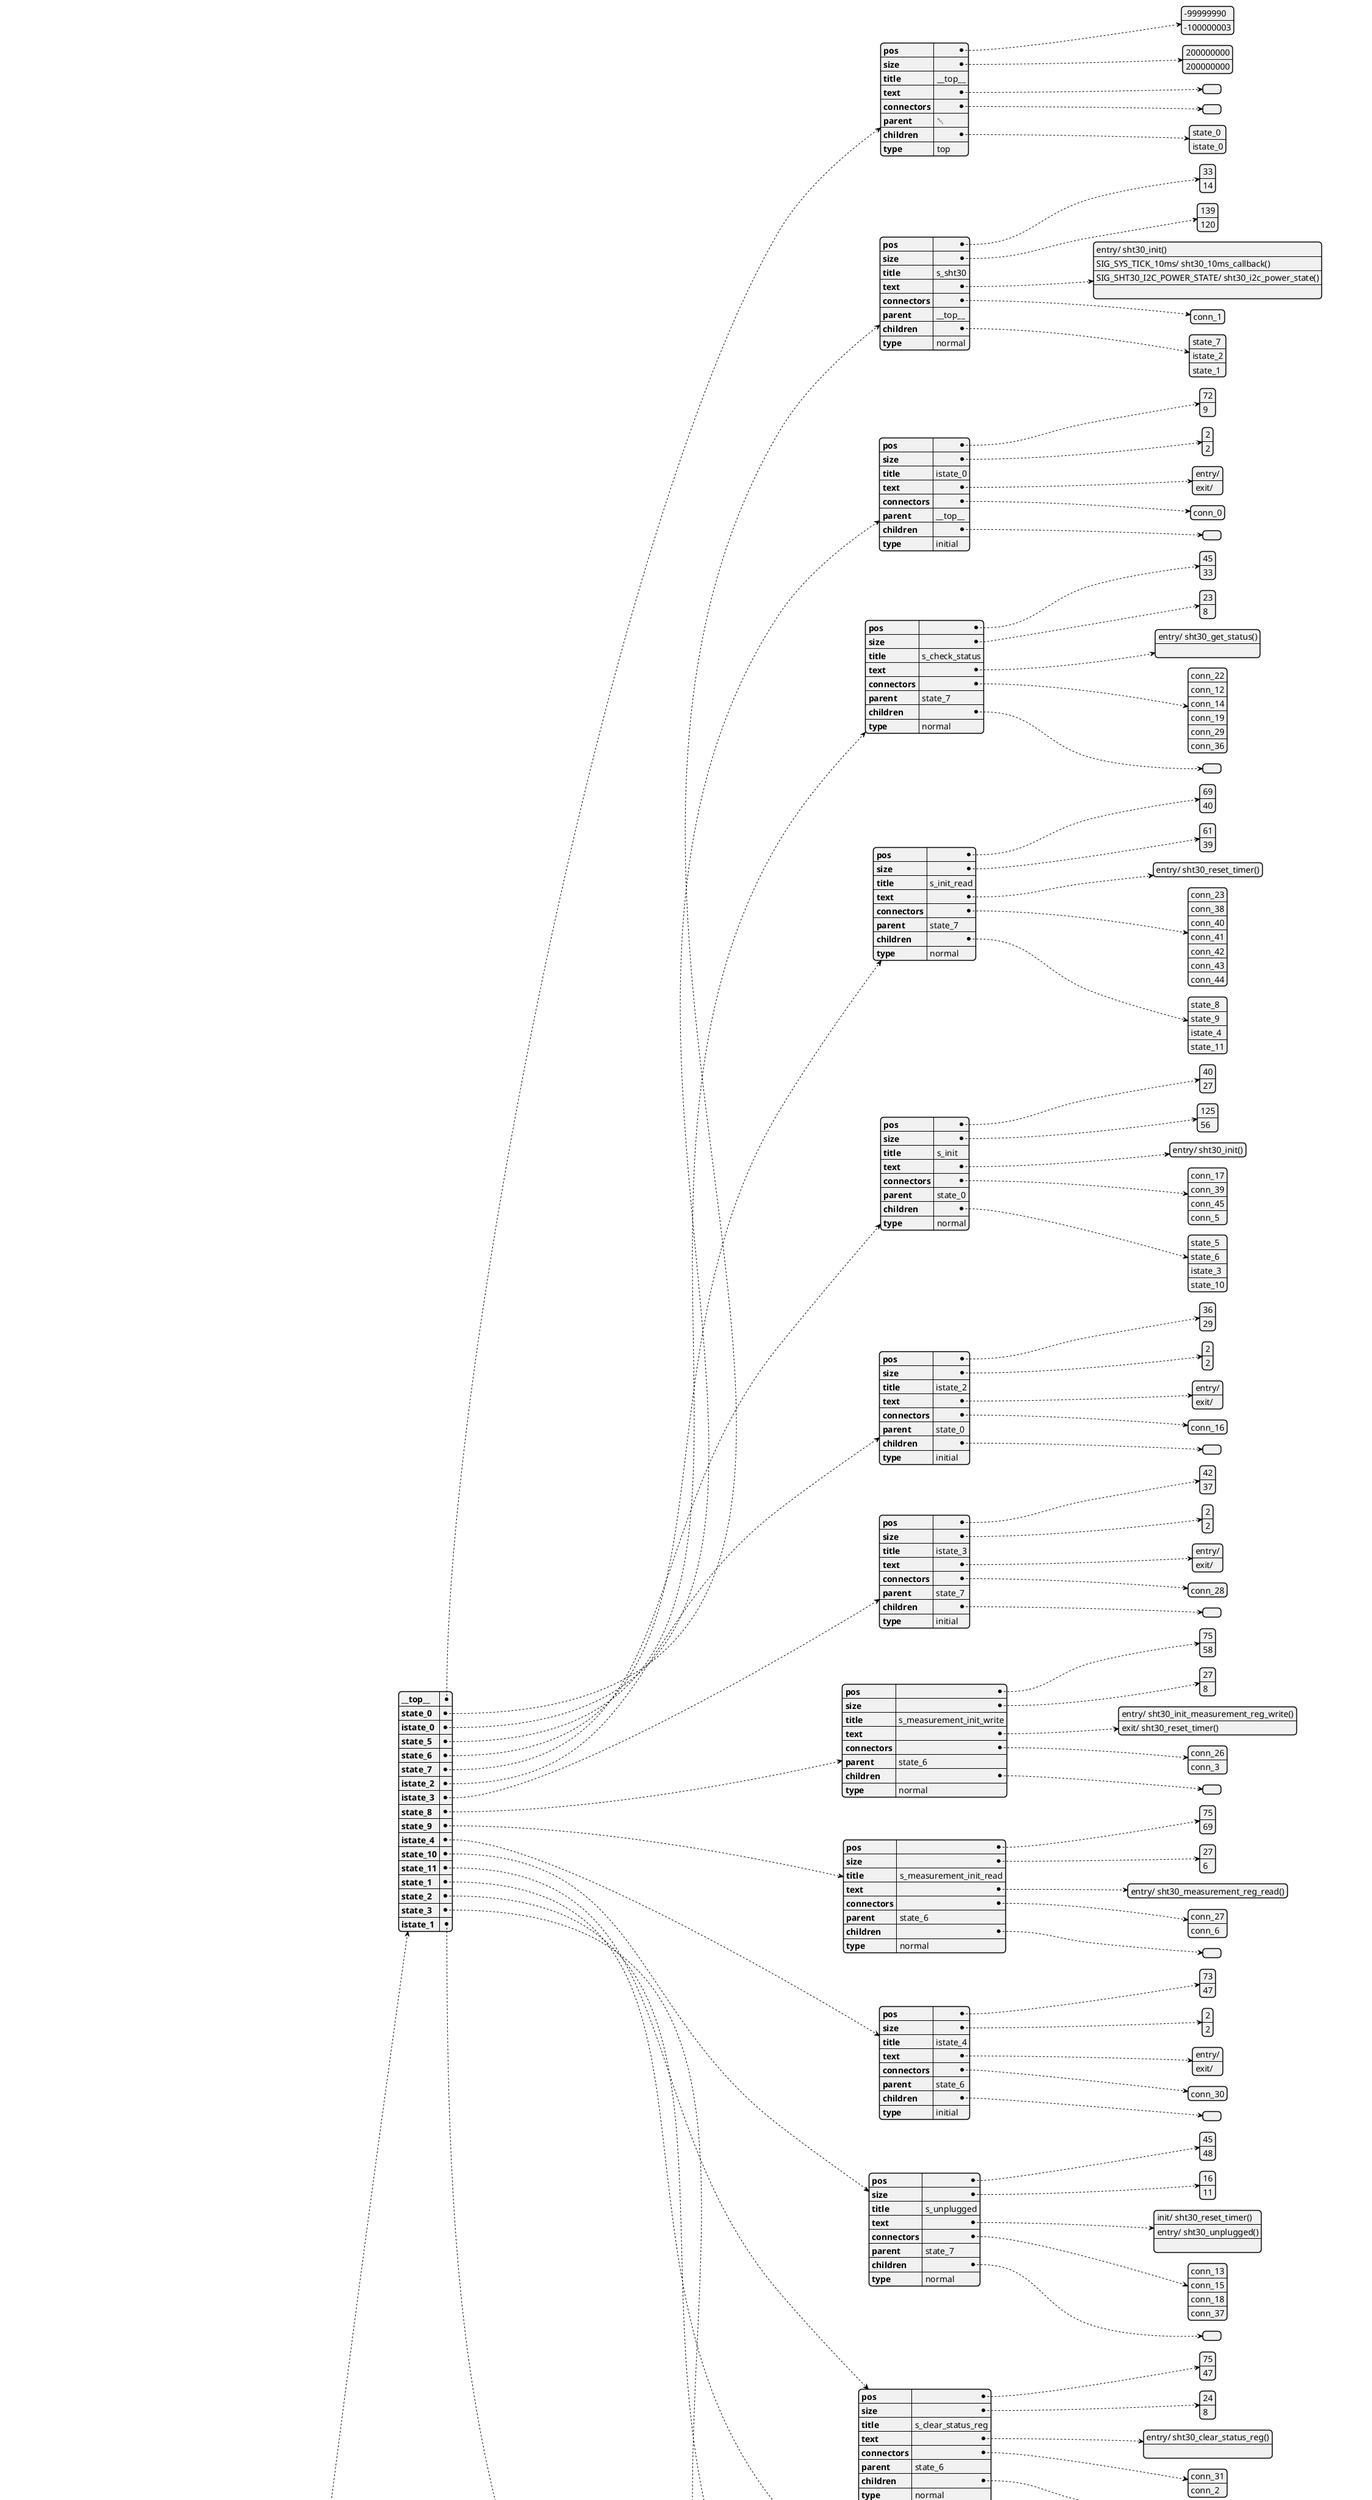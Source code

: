 @startjson

           {
    "states": {
        "__top__": {
            "pos": [
                -99999990,
                -100000003
            ],
            "size": [
                200000000,
                200000000
            ],
            "title": "__top__",
            "text": [],
            "connectors": [],
            "parent": null,
            "children": [
                "state_0",
                "istate_0"
            ],
            "type": "top"
        },
        "state_0": {
            "pos": [
                33,
                14
            ],
            "size": [
                139,
                120
            ],
            "title": "s_sht30",
            "text": [
                "entry/ sht30_init()",
                "SIG_SYS_TICK_10ms/ sht30_10ms_callback()",
                "SIG_SHT30_I2C_POWER_STATE/ sht30_i2c_power_state()",
                ""
            ],
            "connectors": [
                "conn_1"
            ],
            "parent": "__top__",
            "children": [
                "state_7",
                "istate_2",
                "state_1"
            ],
            "type": "normal"
        },
        "istate_0": {
            "pos": [
                72,
                9
            ],
            "size": [
                2,
                2
            ],
            "title": "istate_0",
            "text": [
                "entry/",
                "exit/"
            ],
            "connectors": [
                "conn_0"
            ],
            "parent": "__top__",
            "children": [],
            "type": "initial"
        },
        "state_5": {
            "pos": [
                45,
                33
            ],
            "size": [
                23,
                8
            ],
            "title": "s_check_status",
            "text": [
                "entry/ sht30_get_status()",
                ""
            ],
            "connectors": [
                "conn_22",
                "conn_12",
                "conn_14",
                "conn_19",
                "conn_29",
                "conn_36"
            ],
            "parent": "state_7",
            "children": [],
            "type": "normal"
        },
        "state_6": {
            "pos": [
                69,
                40
            ],
            "size": [
                61,
                39
            ],
            "title": "s_init_read",
            "text": [
                "entry/ sht30_reset_timer()"
            ],
            "connectors": [
                "conn_23",
                "conn_38",
                "conn_40",
                "conn_41",
                "conn_42",
                "conn_43",
                "conn_44"
            ],
            "parent": "state_7",
            "children": [
                "state_8",
                "state_9",
                "istate_4",
                "state_11"
            ],
            "type": "normal"
        },
        "state_7": {
            "pos": [
                40,
                27
            ],
            "size": [
                125,
                56
            ],
            "title": "s_init",
            "text": [
                "entry/ sht30_init()"
            ],
            "connectors": [
                "conn_17",
                "conn_39",
                "conn_45",
                "conn_5"
            ],
            "parent": "state_0",
            "children": [
                "state_5",
                "state_6",
                "istate_3",
                "state_10"
            ],
            "type": "normal"
        },
        "istate_2": {
            "pos": [
                36,
                29
            ],
            "size": [
                2,
                2
            ],
            "title": "istate_2",
            "text": [
                "entry/",
                "exit/"
            ],
            "connectors": [
                "conn_16"
            ],
            "parent": "state_0",
            "children": [],
            "type": "initial"
        },
        "istate_3": {
            "pos": [
                42,
                37
            ],
            "size": [
                2,
                2
            ],
            "title": "istate_3",
            "text": [
                "entry/",
                "exit/"
            ],
            "connectors": [
                "conn_28"
            ],
            "parent": "state_7",
            "children": [],
            "type": "initial"
        },
        "state_8": {
            "pos": [
                75,
                58
            ],
            "size": [
                27,
                8
            ],
            "title": "s_measurement_init_write",
            "text": [
                "entry/ sht30_init_measurement_reg_write()",
                "exit/ sht30_reset_timer()"
            ],
            "connectors": [
                "conn_26",
                "conn_3"
            ],
            "parent": "state_6",
            "children": [],
            "type": "normal"
        },
        "state_9": {
            "pos": [
                75,
                69
            ],
            "size": [
                27,
                6
            ],
            "title": "s_measurement_init_read",
            "text": [
                "entry/ sht30_measurement_reg_read()"
            ],
            "connectors": [
                "conn_27",
                "conn_6"
            ],
            "parent": "state_6",
            "children": [],
            "type": "normal"
        },
        "istate_4": {
            "pos": [
                73,
                47
            ],
            "size": [
                2,
                2
            ],
            "title": "istate_4",
            "text": [
                "entry/",
                "exit/"
            ],
            "connectors": [
                "conn_30"
            ],
            "parent": "state_6",
            "children": [],
            "type": "initial"
        },
        "state_10": {
            "pos": [
                45,
                48
            ],
            "size": [
                16,
                11
            ],
            "title": "s_unplugged",
            "text": [
                "init/ sht30_reset_timer()",
                "entry/ sht30_unplugged()",
                ""
            ],
            "connectors": [
                "conn_13",
                "conn_15",
                "conn_18",
                "conn_37"
            ],
            "parent": "state_7",
            "children": [],
            "type": "normal"
        },
        "state_11": {
            "pos": [
                75,
                47
            ],
            "size": [
                24,
                8
            ],
            "title": "s_clear_status_reg",
            "text": [
                "entry/ sht30_clear_status_reg()",
                ""
            ],
            "connectors": [
                "conn_31",
                "conn_2"
            ],
            "parent": "state_6",
            "children": [],
            "type": "normal"
        },
        "state_1": {
            "pos": [
                41,
                90
            ],
            "size": [
                102,
                38
            ],
            "title": "s_kecske",
            "text": [
                "entry/ sht30_send_online_event()",
                "exit/ sht30_send_offline_event()"
            ],
            "connectors": [
                "conn_4",
                "conn_7"
            ],
            "parent": "state_0",
            "children": [
                "state_2",
                "state_3",
                "istate_1"
            ],
            "type": "normal"
        },
        "state_2": {
            "pos": [
                49,
                103
            ],
            "size": [
                22,
                19
            ],
            "title": "s_idle",
            "text": [
                "init/ sht30_reset_timer()"
            ],
            "connectors": [
                "conn_9",
                "conn_10",
                "conn_21",
                "conn_25",
                "conn_33",
                "conn_35"
            ],
            "parent": "state_1",
            "children": [],
            "type": "normal"
        },
        "state_3": {
            "pos": [
                108,
                103
            ],
            "size": [
                28,
                19
            ],
            "title": "s_measurement_write",
            "text": [
                "entry/ sht30_measurement_reg_write()"
            ],
            "connectors": [
                "conn_11",
                "conn_20",
                "conn_24",
                "conn_32",
                "conn_34"
            ],
            "parent": "state_1",
            "children": [],
            "type": "normal"
        },
        "istate_1": {
            "pos": [
                55,
                99
            ],
            "size": [
                2,
                2
            ],
            "title": "istate_1",
            "text": [
                "entry/",
                "exit/"
            ],
            "connectors": [
                "conn_8"
            ],
            "parent": "state_1",
            "children": [],
            "type": "initial"
        }
    },
    "connectors": {
        "conn_0": {
            "parent": "istate_0",
            "offset": 0,
            "side": "all",
            "dir": "out",
            "transition": "trans_0"
        },
        "conn_1": {
            "parent": "state_0",
            "offset": 39,
            "side": "top",
            "dir": "in",
            "transition": "trans_0"
        },
        "conn_22": {
            "parent": "state_5",
            "offset": 4,
            "side": "right",
            "dir": "out",
            "transition": "trans_11"
        },
        "conn_23": {
            "parent": "state_6",
            "offset": 7,
            "side": "top",
            "dir": "in",
            "transition": "trans_11"
        },
        "conn_26": {
            "parent": "state_8",
            "offset": 9,
            "side": "bottom",
            "dir": "out",
            "transition": "trans_13"
        },
        "conn_27": {
            "parent": "state_9",
            "offset": 9,
            "side": "top",
            "dir": "in",
            "transition": "trans_13"
        },
        "conn_30": {
            "parent": "istate_4",
            "offset": 0,
            "side": "all",
            "dir": "out",
            "transition": "trans_15"
        },
        "conn_31": {
            "parent": "state_11",
            "offset": 11,
            "side": "top",
            "dir": "in",
            "transition": "trans_15"
        },
        "conn_12": {
            "parent": "state_5",
            "offset": 20,
            "side": "bottom",
            "dir": "out",
            "transition": "trans_6"
        },
        "conn_13": {
            "parent": "state_10",
            "offset": 2,
            "side": "bottom",
            "dir": "in",
            "transition": "trans_6"
        },
        "conn_14": {
            "parent": "state_5",
            "offset": 21,
            "side": "bottom",
            "dir": "out",
            "transition": "trans_7"
        },
        "conn_15": {
            "parent": "state_10",
            "offset": 1,
            "side": "bottom",
            "dir": "in",
            "transition": "trans_7"
        },
        "conn_18": {
            "parent": "state_10",
            "offset": 1,
            "side": "top",
            "dir": "out",
            "transition": "trans_9"
        },
        "conn_19": {
            "parent": "state_5",
            "offset": 1,
            "side": "bottom",
            "dir": "in",
            "transition": "trans_9"
        },
        "conn_16": {
            "parent": "istate_2",
            "offset": 0,
            "side": "all",
            "dir": "out",
            "transition": "trans_8"
        },
        "conn_17": {
            "parent": "state_7",
            "offset": 2,
            "side": "left",
            "dir": "in",
            "transition": "trans_8"
        },
        "conn_2": {
            "parent": "state_11",
            "offset": 12,
            "side": "bottom",
            "dir": "out",
            "transition": "trans_1"
        },
        "conn_3": {
            "parent": "state_8",
            "offset": 12,
            "side": "top",
            "dir": "in",
            "transition": "trans_1"
        },
        "conn_28": {
            "parent": "istate_3",
            "offset": 0,
            "side": "all",
            "dir": "out",
            "transition": "trans_14"
        },
        "conn_29": {
            "parent": "state_5",
            "offset": 4,
            "side": "left",
            "dir": "in",
            "transition": "trans_14"
        },
        "conn_36": {
            "parent": "state_5",
            "offset": 22,
            "side": "bottom",
            "dir": "out",
            "transition": "trans_18"
        },
        "conn_37": {
            "parent": "state_10",
            "offset": 9,
            "side": "left",
            "dir": "in",
            "transition": "trans_18"
        },
        "conn_38": {
            "parent": "state_6",
            "offset": 31,
            "side": "top",
            "dir": "out",
            "transition": "trans_19"
        },
        "conn_39": {
            "parent": "state_7",
            "offset": 8,
            "side": "right",
            "dir": "in",
            "transition": "trans_19"
        },
        "conn_40": {
            "parent": "state_6",
            "offset": 3,
            "side": "right",
            "dir": "out",
            "transition": "trans_20"
        },
        "conn_41": {
            "parent": "state_6",
            "offset": 4,
            "side": "right",
            "dir": "in",
            "transition": "trans_20"
        },
        "conn_42": {
            "parent": "state_6",
            "offset": 7,
            "side": "right",
            "dir": "out",
            "transition": "trans_21"
        },
        "conn_43": {
            "parent": "state_6",
            "offset": 8,
            "side": "right",
            "dir": "in",
            "transition": "trans_21"
        },
        "conn_44": {
            "parent": "state_6",
            "offset": 18,
            "side": "right",
            "dir": "out",
            "transition": "trans_22"
        },
        "conn_45": {
            "parent": "state_7",
            "offset": 31,
            "side": "right",
            "dir": "in",
            "transition": "trans_22"
        },
        "conn_4": {
            "parent": "state_1",
            "offset": 5,
            "side": "top",
            "dir": "out",
            "transition": "trans_2"
        },
        "conn_5": {
            "parent": "state_7",
            "offset": 5,
            "side": "bottom",
            "dir": "in",
            "transition": "trans_2"
        },
        "conn_6": {
            "parent": "state_9",
            "offset": 15,
            "side": "bottom",
            "dir": "out",
            "transition": "trans_3"
        },
        "conn_7": {
            "parent": "state_1",
            "offset": 50,
            "side": "top",
            "dir": "in",
            "transition": "trans_3"
        },
        "conn_8": {
            "parent": "istate_1",
            "offset": 0,
            "side": "all",
            "dir": "out",
            "transition": "trans_4"
        },
        "conn_9": {
            "parent": "state_2",
            "offset": 6,
            "side": "top",
            "dir": "in",
            "transition": "trans_4"
        },
        "conn_10": {
            "parent": "state_2",
            "offset": 2,
            "side": "right",
            "dir": "out",
            "transition": "trans_5"
        },
        "conn_11": {
            "parent": "state_3",
            "offset": 2,
            "side": "left",
            "dir": "in",
            "transition": "trans_5"
        },
        "conn_20": {
            "parent": "state_3",
            "offset": 6,
            "side": "left",
            "dir": "out",
            "transition": "trans_10"
        },
        "conn_21": {
            "parent": "state_2",
            "offset": 6,
            "side": "right",
            "dir": "in",
            "transition": "trans_10"
        },
        "conn_24": {
            "parent": "state_3",
            "offset": 8,
            "side": "left",
            "dir": "out",
            "transition": "trans_12"
        },
        "conn_25": {
            "parent": "state_2",
            "offset": 8,
            "side": "right",
            "dir": "in",
            "transition": "trans_12"
        },
        "conn_32": {
            "parent": "state_3",
            "offset": 10,
            "side": "left",
            "dir": "out",
            "transition": "trans_16"
        },
        "conn_33": {
            "parent": "state_2",
            "offset": 10,
            "side": "right",
            "dir": "in",
            "transition": "trans_16"
        },
        "conn_34": {
            "parent": "state_3",
            "offset": 15,
            "side": "left",
            "dir": "out",
            "transition": "trans_17"
        },
        "conn_35": {
            "parent": "state_2",
            "offset": 15,
            "side": "right",
            "dir": "in",
            "transition": "trans_17"
        }
    },
    "transitions": {
        "trans_0": {
            "start": "conn_0",
            "end": "conn_1",
            "vertices": [
                [
                    72,
                    9
                ],
                [
                    72,
                    9
                ],
                [
                    72,
                    14
                ]
            ],
            "label": "",
            "label_offset": [
                0.5,
                -0.40000000000000036
            ],
            "label_anchor": 1,
            "label_pos": [
                72.5,
                8.6
            ]
        },
        "trans_11": {
            "start": "conn_22",
            "end": "conn_23",
            "vertices": [
                [
                    68,
                    37
                ],
                [
                    76,
                    37
                ],
                [
                    76,
                    40
                ]
            ],
            "label": "SIG_I2C_RESULT_SUCCESS/ sht30_check_status()",
            "label_offset": [
                1,
                -0.3999999999999986
            ],
            "label_anchor": 0,
            "label_pos": [
                69,
                36.6
            ]
        },
        "trans_13": {
            "start": "conn_26",
            "end": "conn_27",
            "vertices": [
                [
                    84,
                    66
                ],
                [
                    84,
                    67
                ],
                [
                    84,
                    67
                ],
                [
                    84,
                    69
                ]
            ],
            "label": "[sht30_timeout(SHT30_CONVERSION_TIME)]",
            "label_offset": [
                0.5,
                0.5999999999999943
            ],
            "label_anchor": 2,
            "label_pos": [
                84.5,
                67.6
            ]
        },
        "trans_15": {
            "start": "conn_30",
            "end": "conn_31",
            "vertices": [
                [
                    73,
                    47
                ],
                [
                    73,
                    47
                ],
                [
                    73,
                    45
                ],
                [
                    86,
                    45
                ],
                [
                    86,
                    47
                ]
            ],
            "label": "",
            "label_offset": [
                5.5,
                -0.3999999999999986
            ],
            "label_anchor": 2,
            "label_pos": [
                78.5,
                44.6
            ]
        },
        "trans_6": {
            "start": "conn_12",
            "end": "conn_13",
            "vertices": [
                [
                    65,
                    41
                ],
                [
                    65,
                    63
                ],
                [
                    47,
                    63
                ],
                [
                    47,
                    59
                ]
            ],
            "label": "SIG_I2C_RESULT_ADDR_NACK",
            "label_offset": [
                -17.5,
                -0.3999999999999986
            ],
            "label_anchor": 1,
            "label_pos": [
                47.5,
                62.6
            ]
        },
        "trans_7": {
            "start": "conn_14",
            "end": "conn_15",
            "vertices": [
                [
                    66,
                    41
                ],
                [
                    66,
                    66
                ],
                [
                    46,
                    66
                ],
                [
                    46,
                    59
                ]
            ],
            "label": "SIG_I2C_RESULT_DATA_NACK",
            "label_offset": [
                -18.5,
                -0.4000000000000057
            ],
            "label_anchor": 1,
            "label_pos": [
                47.5,
                65.6
            ]
        },
        "trans_9": {
            "start": "conn_18",
            "end": "conn_19",
            "vertices": [
                [
                    46,
                    48
                ],
                [
                    46,
                    45
                ],
                [
                    46,
                    45
                ],
                [
                    46,
                    41
                ]
            ],
            "label": "[sht30_timeout(SHT30_UNPLUG_RETRY)]",
            "label_offset": [
                0.5,
                -3.3999999999999986
            ],
            "label_anchor": 0,
            "label_pos": [
                46.5,
                44.6
            ]
        },
        "trans_8": {
            "start": "conn_16",
            "end": "conn_17",
            "vertices": [
                [
                    36,
                    29
                ],
                [
                    36,
                    29
                ],
                [
                    38,
                    29
                ],
                [
                    40,
                    29
                ]
            ],
            "label": "",
            "label_offset": [
                2.5,
                -0.3999999999999986
            ],
            "label_anchor": 1,
            "label_pos": [
                38.5,
                28.6
            ]
        },
        "trans_1": {
            "start": "conn_2",
            "end": "conn_3",
            "vertices": [
                [
                    87,
                    55
                ],
                [
                    87,
                    57
                ],
                [
                    87,
                    57
                ],
                [
                    87,
                    58
                ]
            ],
            "label": "SIG_I2C_RESULT_SUCCESS",
            "label_offset": [
                0.5,
                -0.29999999999999716
            ],
            "label_anchor": 2,
            "label_pos": [
                87.5,
                56.7
            ]
        },
        "trans_14": {
            "start": "conn_28",
            "end": "conn_29",
            "vertices": [
                [
                    42,
                    37
                ],
                [
                    44,
                    37
                ],
                [
                    44,
                    37
                ],
                [
                    45,
                    37
                ]
            ],
            "label": "",
            "label_offset": [
                2,
                -0.3999999999999986
            ],
            "label_anchor": 0,
            "label_pos": [
                44,
                36.6
            ]
        },
        "trans_18": {
            "start": "conn_36",
            "end": "conn_37",
            "vertices": [
                [
                    67,
                    41
                ],
                [
                    67,
                    68
                ],
                [
                    43,
                    68
                ],
                [
                    43,
                    57
                ],
                [
                    45,
                    57
                ]
            ],
            "label": "[sht30_timeout(SHT30_READ_PERIOD*2)]",
            "label_offset": [
                -23,
                -0.4000000000000057
            ],
            "label_anchor": 1,
            "label_pos": [
                44,
                67.6
            ]
        },
        "trans_19": {
            "start": "conn_38",
            "end": "conn_39",
            "vertices": [
                [
                    100,
                    40
                ],
                [
                    100,
                    35
                ],
                [
                    165,
                    35
                ]
            ],
            "label": "[sht30_timeout(SHT30_UNPLUG_RETRY)]",
            "label_offset": [
                0.5,
                -5.399999999999999
            ],
            "label_anchor": 0,
            "label_pos": [
                100.5,
                34.6
            ]
        },
        "trans_20": {
            "start": "conn_40",
            "end": "conn_41",
            "vertices": [
                [
                    130,
                    43
                ],
                [
                    138,
                    43
                ],
                [
                    138,
                    44
                ],
                [
                    130,
                    44
                ]
            ],
            "label": "SIG_I2C_RESULT_ADDR_NACK/ sht30_inc_error_counter()",
            "label_offset": [
                1.5,
                -0.3999999999999986
            ],
            "label_anchor": 0,
            "label_pos": [
                131.5,
                42.6
            ]
        },
        "trans_21": {
            "start": "conn_42",
            "end": "conn_43",
            "vertices": [
                [
                    130,
                    47
                ],
                [
                    138,
                    47
                ],
                [
                    138,
                    48
                ],
                [
                    130,
                    48
                ]
            ],
            "label": "SIG_I2C_RESULT_DATA_NACK/ sht30_inc_error_counter()",
            "label_offset": [
                1.5,
                -0.3999999999999986
            ],
            "label_anchor": 0,
            "label_pos": [
                131.5,
                46.6
            ]
        },
        "trans_22": {
            "start": "conn_44",
            "end": "conn_45",
            "vertices": [
                [
                    130,
                    58
                ],
                [
                    147,
                    58
                ],
                [
                    147,
                    58
                ],
                [
                    165,
                    58
                ]
            ],
            "label": "[sht30_error_count(SHT30_MAX_ERROR_COUNT)]",
            "label_offset": [
                1.5,
                -0.3999999999999986
            ],
            "label_anchor": 0,
            "label_pos": [
                131.5,
                57.6
            ]
        },
        "trans_2": {
            "start": "conn_4",
            "end": "conn_5",
            "vertices": [
                [
                    46,
                    90
                ],
                [
                    46,
                    87
                ],
                [
                    45,
                    87
                ],
                [
                    45,
                    83
                ]
            ],
            "label": "[sht30_error_count(SHT30_MAX_ERROR_COUNT)]",
            "label_offset": [
                0.5,
                -0.9000000000000057
            ],
            "label_anchor": 2,
            "label_pos": [
                45.5,
                86.1
            ]
        },
        "trans_3": {
            "start": "conn_6",
            "end": "conn_7",
            "vertices": [
                [
                    90,
                    75
                ],
                [
                    90,
                    83
                ],
                [
                    91,
                    83
                ],
                [
                    91,
                    90
                ]
            ],
            "label": "SIG_I2C_RESULT_SUCCESS",
            "label_offset": [
                0.5,
                2.299999999999983
            ],
            "label_anchor": 0,
            "label_pos": [
                90.5,
                77.29999999999998
            ]
        },
        "trans_4": {
            "start": "conn_8",
            "end": "conn_9",
            "vertices": [
                [
                    55,
                    99
                ],
                [
                    55,
                    99
                ],
                [
                    55,
                    103
                ]
            ],
            "label": "",
            "label_offset": [
                0.5,
                1.5999999999999943
            ],
            "label_anchor": 1,
            "label_pos": [
                55.5,
                100.6
            ]
        },
        "trans_5": {
            "start": "conn_10",
            "end": "conn_11",
            "vertices": [
                [
                    71,
                    105
                ],
                [
                    86,
                    105
                ],
                [
                    86,
                    105
                ],
                [
                    108,
                    105
                ]
            ],
            "label": "trans_5",
            "label_offset": [
                15.5,
                -0.4000000000000057
            ],
            "label_anchor": 0,
            "label_pos": [
                86.5,
                104.6
            ]
        },
        "trans_10": {
            "start": "conn_20",
            "end": "conn_21",
            "vertices": [
                [
                    108,
                    109
                ],
                [
                    90,
                    109
                ],
                [
                    90,
                    109
                ],
                [
                    71,
                    109
                ]
            ],
            "label": "trans_10",
            "label_offset": [
                -18,
                -0.4000000000000057
            ],
            "label_anchor": 0,
            "label_pos": [
                90,
                108.6
            ]
        },
        "trans_12": {
            "start": "conn_24",
            "end": "conn_25",
            "vertices": [
                [
                    108,
                    111
                ],
                [
                    90,
                    111
                ],
                [
                    90,
                    111
                ],
                [
                    71,
                    111
                ]
            ],
            "label": "trans_12",
            "label_offset": [
                -18,
                -0.4000000000000057
            ],
            "label_anchor": 0,
            "label_pos": [
                90,
                110.6
            ]
        },
        "trans_16": {
            "start": "conn_32",
            "end": "conn_33",
            "vertices": [
                [
                    108,
                    113
                ],
                [
                    90,
                    113
                ],
                [
                    90,
                    113
                ],
                [
                    71,
                    113
                ]
            ],
            "label": "trans_16",
            "label_offset": [
                -18,
                -0.4000000000000057
            ],
            "label_anchor": 0,
            "label_pos": [
                90,
                112.6
            ]
        },
        "trans_17": {
            "start": "conn_34",
            "end": "conn_35",
            "vertices": [
                [
                    108,
                    118
                ],
                [
                    90,
                    118
                ],
                [
                    90,
                    118
                ],
                [
                    71,
                    118
                ]
            ],
            "label": "trans_17",
            "label_offset": [
                -18,
                -0.4000000000000057
            ],
            "label_anchor": 0,
            "label_pos": [
                90,
                117.6
            ]
        }
    },
    "notes": {
        "SHT30_READ_TIMEOUT": "",
        "SIG_I2C_RESULT_ADDR_NACK": "",
        "trans_4": "",
        "SIG_I2C_RESULT_DATA_NACK": "",
        "sht30_update_temp()": "- Update the temperature display\n- Send an event with the new value\n- Decrease the error counter",
        "sht30_reset_timer()": "Reset the timer counter.",
        "sht30_inc_error_counter()": "Increase the error counter.",
        "sht30_1ms_callback()": "Increase the timer counter.",
        "sht30_reset_temp()": "Reset the temperature to an undefined/invalid value and send an event with it.",
        "sht30_start_read()": "Send a read transaction to the SHT30.",
        "sht30_error_count": "Return true, if the error counter is greater or equal then the parameter.",
        "sht30_read_id()": "Try to read the ID register from the SHT30 by sending a write-read transaction to the I2C master.",
        "entry": "",
        "trans_7": "",
        "SIG_I2C_RESULT_SUCCESS": "",
        "sht30_id_match()": "True, if the response data is equal to 0x190. See SHT30 datasheet section: 7.5.1.7 Identification Register",
        "sht30_timeout": "Evaluates to true if the internal timer counter is greater than or equal to the parameter.",
        "trans_8": "",
        "SHT30_MAX_ERROR_COUNT": "",
        "sht30_reset_pointer()": "Reset the pointer register in the SHT30 to 0, so all subsequent reads will access the temperature register.",
        "send_online_event()": "Send a SIG_SHT30_ONLINE event. This can be used to detect successful initialization.",
        "SHT30_RETRY_TIMEOUT": "",
        "send_offline_event()": "Send a SIG_SHT30_OFFLINE event. This can be used to detect communication errors between the module and the I2C slave.",
        "SIG_SHT30_READ": "",
        "trans_10": "",
        "trans_2": "",
        "trans_5": "",
        "trans_6": "",
        "sht30_measurement_reg_write()": "",
        "trans_12": "",
        "sht30_check_status()": "",
        "SHT30_READ_PERIOD": "",
        "SHT30_UNPLUG_RETRY": "",
        "sht30_get_status()": "W 0xF23D",
        "sht30_clear_status_reg()": "W 0x3041",
        "sht30_init_measurement_reg_write()": "W 0x2C10",
        "sht30_measurement_reg_read()": "WR 0x2C10",
        "sht30_send_online_event()": "wefwsefwe",
        "sht30_send_offline_event()": ""
    },
    "view": {
        "translate": [
            -89.5,
            -66.5
        ],
        "scale": 8.5
    }
}

@endjson